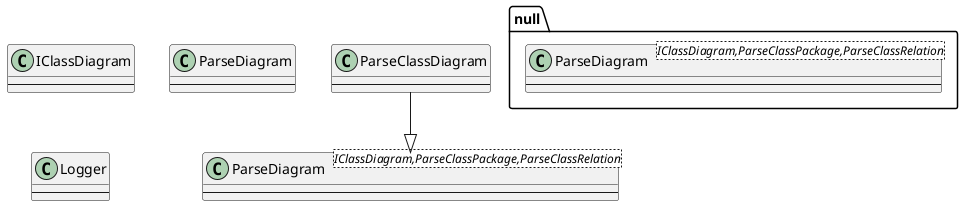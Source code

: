@startuml
package null {
class "ParseDiagram<IClassDiagram,ParseClassPackage,ParseClassRelation>" as entity0 {
	--
}
}
class "IClassDiagram" as entity1 {
	--
}
class "ParseDiagram<IClassDiagram,ParseClassPackage,ParseClassRelation>" as entity0 {
	--
}
class "ParseDiagram" as entity2 {
	--
}
class "Logger" as entity3 {
	--
}
class "ParseClassDiagram" as entity4 {
	--
}
entity4 --|> entity0
@enduml
